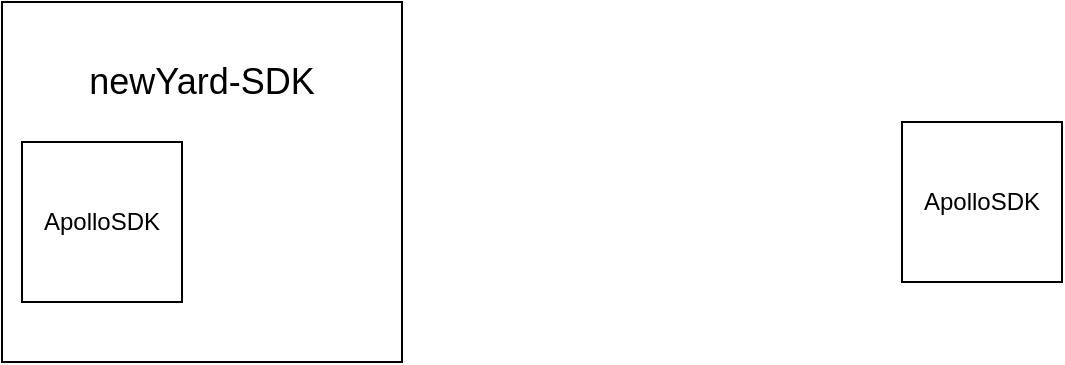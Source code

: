 <mxfile version="14.5.1" type="github">
  <diagram id="la-SOIz5cEh3NVm-GbnD" name="Page-1">
    <mxGraphModel dx="1422" dy="762" grid="1" gridSize="10" guides="1" tooltips="1" connect="1" arrows="1" fold="1" page="1" pageScale="1" pageWidth="827" pageHeight="1169" math="0" shadow="0">
      <root>
        <mxCell id="0" />
        <mxCell id="1" parent="0" />
        <mxCell id="ei4mGqOtck-iWBuuiEOP-3" value="" style="rounded=0;whiteSpace=wrap;html=1;" vertex="1" parent="1">
          <mxGeometry x="130" y="270" width="200" height="180" as="geometry" />
        </mxCell>
        <mxCell id="ei4mGqOtck-iWBuuiEOP-1" value="ApolloSDK" style="whiteSpace=wrap;html=1;aspect=fixed;" vertex="1" parent="1">
          <mxGeometry x="140" y="340" width="80" height="80" as="geometry" />
        </mxCell>
        <mxCell id="ei4mGqOtck-iWBuuiEOP-4" value="ApolloSDK" style="whiteSpace=wrap;html=1;aspect=fixed;" vertex="1" parent="1">
          <mxGeometry x="580" y="330" width="80" height="80" as="geometry" />
        </mxCell>
        <mxCell id="ei4mGqOtck-iWBuuiEOP-5" value="&lt;font style=&quot;font-size: 18px&quot;&gt;newYard-SDK&lt;/font&gt;" style="text;html=1;strokeColor=none;fillColor=none;align=center;verticalAlign=middle;whiteSpace=wrap;rounded=0;" vertex="1" parent="1">
          <mxGeometry x="150" y="300" width="160" height="20" as="geometry" />
        </mxCell>
      </root>
    </mxGraphModel>
  </diagram>
</mxfile>
